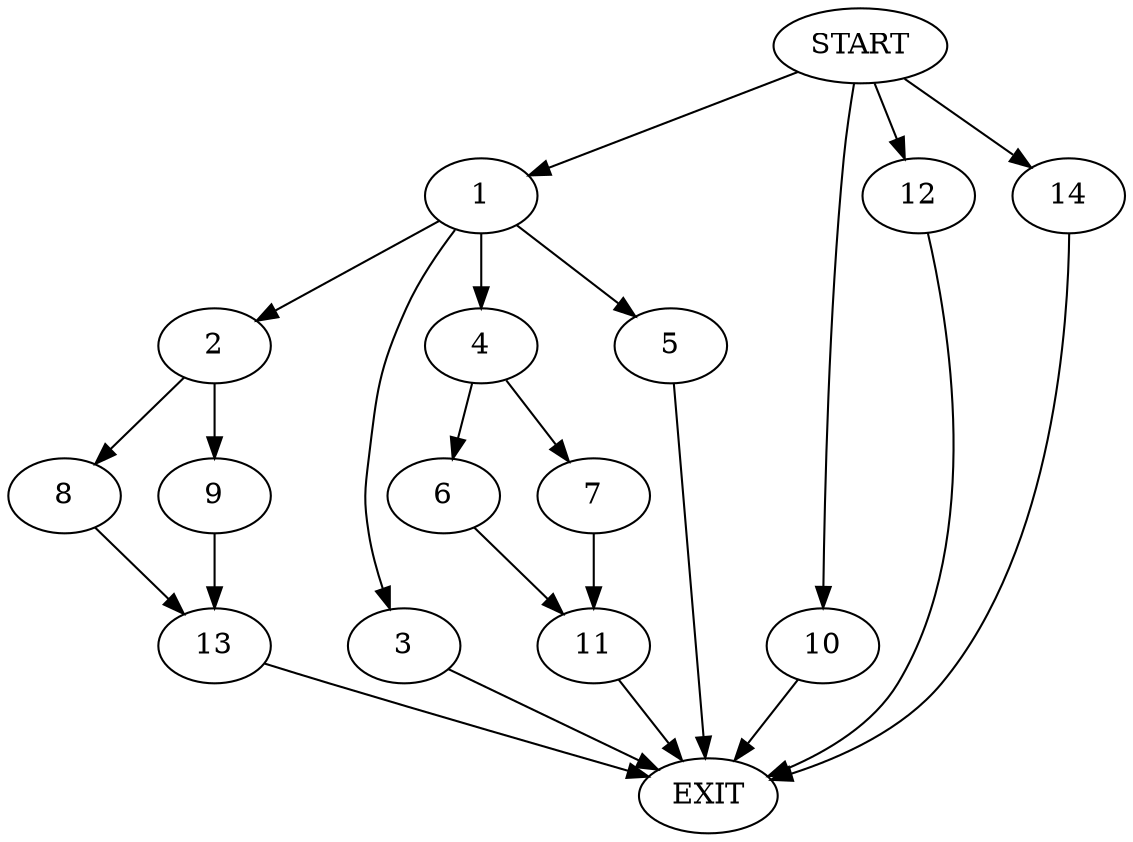 digraph {
0 [label="START"]
15 [label="EXIT"]
0 -> 1
1 -> 2
1 -> 3
1 -> 4
1 -> 5
4 -> 6
4 -> 7
5 -> 15
2 -> 8
2 -> 9
3 -> 15
0 -> 10
10 -> 15
7 -> 11
6 -> 11
11 -> 15
0 -> 12
12 -> 15
9 -> 13
8 -> 13
13 -> 15
0 -> 14
14 -> 15
}
